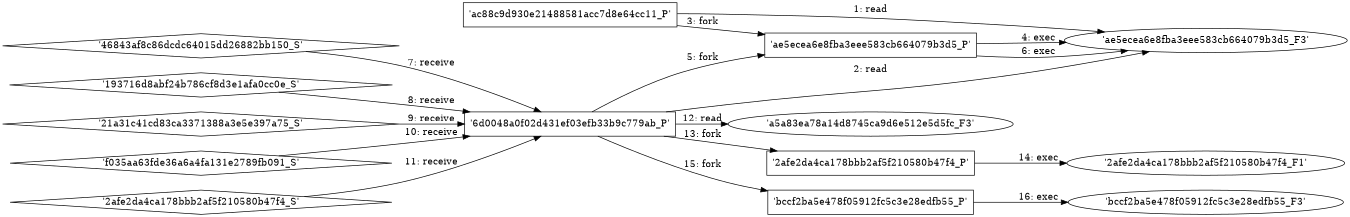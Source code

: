 digraph "D:\Learning\Paper\apt\基于CTI的攻击预警\Dataset\攻击图\ASGfromALLCTI\ClamAV for Windows.dot" {
rankdir="LR"
size="9"
fixedsize="false"
splines="true"
nodesep=0.3
ranksep=0
fontsize=10
overlap="scalexy"
engine= "neato"
	"'ae5ecea6e8fba3eee583cb664079b3d5_F3'" [node_type=file shape=ellipse]
	"'ac88c9d930e21488581acc7d8e64cc11_P'" [node_type=Process shape=box]
	"'ac88c9d930e21488581acc7d8e64cc11_P'" -> "'ae5ecea6e8fba3eee583cb664079b3d5_F3'" [label="1: read"]
	"'ae5ecea6e8fba3eee583cb664079b3d5_F3'" [node_type=file shape=ellipse]
	"'6d0048a0f02d431ef03efb33b9c779ab_P'" [node_type=Process shape=box]
	"'6d0048a0f02d431ef03efb33b9c779ab_P'" -> "'ae5ecea6e8fba3eee583cb664079b3d5_F3'" [label="2: read"]
	"'ac88c9d930e21488581acc7d8e64cc11_P'" [node_type=Process shape=box]
	"'ae5ecea6e8fba3eee583cb664079b3d5_P'" [node_type=Process shape=box]
	"'ac88c9d930e21488581acc7d8e64cc11_P'" -> "'ae5ecea6e8fba3eee583cb664079b3d5_P'" [label="3: fork"]
	"'ae5ecea6e8fba3eee583cb664079b3d5_P'" [node_type=Process shape=box]
	"'ae5ecea6e8fba3eee583cb664079b3d5_F3'" [node_type=File shape=ellipse]
	"'ae5ecea6e8fba3eee583cb664079b3d5_P'" -> "'ae5ecea6e8fba3eee583cb664079b3d5_F3'" [label="4: exec"]
	"'6d0048a0f02d431ef03efb33b9c779ab_P'" [node_type=Process shape=box]
	"'ae5ecea6e8fba3eee583cb664079b3d5_P'" [node_type=Process shape=box]
	"'6d0048a0f02d431ef03efb33b9c779ab_P'" -> "'ae5ecea6e8fba3eee583cb664079b3d5_P'" [label="5: fork"]
	"'ae5ecea6e8fba3eee583cb664079b3d5_P'" [node_type=Process shape=box]
	"'ae5ecea6e8fba3eee583cb664079b3d5_F3'" [node_type=File shape=ellipse]
	"'ae5ecea6e8fba3eee583cb664079b3d5_P'" -> "'ae5ecea6e8fba3eee583cb664079b3d5_F3'" [label="6: exec"]
	"'6d0048a0f02d431ef03efb33b9c779ab_P'" [node_type=Process shape=box]
	"'46843af8c86dcdc64015dd26882bb150_S'" [node_type=Socket shape=diamond]
	"'46843af8c86dcdc64015dd26882bb150_S'" -> "'6d0048a0f02d431ef03efb33b9c779ab_P'" [label="7: receive"]
	"'6d0048a0f02d431ef03efb33b9c779ab_P'" [node_type=Process shape=box]
	"'193716d8abf24b786cf8d3e1afa0cc0e_S'" [node_type=Socket shape=diamond]
	"'193716d8abf24b786cf8d3e1afa0cc0e_S'" -> "'6d0048a0f02d431ef03efb33b9c779ab_P'" [label="8: receive"]
	"'6d0048a0f02d431ef03efb33b9c779ab_P'" [node_type=Process shape=box]
	"'21a31c41cd83ca3371388a3e5e397a75_S'" [node_type=Socket shape=diamond]
	"'21a31c41cd83ca3371388a3e5e397a75_S'" -> "'6d0048a0f02d431ef03efb33b9c779ab_P'" [label="9: receive"]
	"'6d0048a0f02d431ef03efb33b9c779ab_P'" [node_type=Process shape=box]
	"'f035aa63fde36a6a4fa131e2789fb091_S'" [node_type=Socket shape=diamond]
	"'f035aa63fde36a6a4fa131e2789fb091_S'" -> "'6d0048a0f02d431ef03efb33b9c779ab_P'" [label="10: receive"]
	"'6d0048a0f02d431ef03efb33b9c779ab_P'" [node_type=Process shape=box]
	"'2afe2da4ca178bbb2af5f210580b47f4_S'" [node_type=Socket shape=diamond]
	"'2afe2da4ca178bbb2af5f210580b47f4_S'" -> "'6d0048a0f02d431ef03efb33b9c779ab_P'" [label="11: receive"]
	"'a5a83ea78a14d8745ca9d6e512e5d5fc_F3'" [node_type=file shape=ellipse]
	"'6d0048a0f02d431ef03efb33b9c779ab_P'" [node_type=Process shape=box]
	"'6d0048a0f02d431ef03efb33b9c779ab_P'" -> "'a5a83ea78a14d8745ca9d6e512e5d5fc_F3'" [label="12: read"]
	"'6d0048a0f02d431ef03efb33b9c779ab_P'" [node_type=Process shape=box]
	"'2afe2da4ca178bbb2af5f210580b47f4_P'" [node_type=Process shape=box]
	"'6d0048a0f02d431ef03efb33b9c779ab_P'" -> "'2afe2da4ca178bbb2af5f210580b47f4_P'" [label="13: fork"]
	"'2afe2da4ca178bbb2af5f210580b47f4_P'" [node_type=Process shape=box]
	"'2afe2da4ca178bbb2af5f210580b47f4_F1'" [node_type=File shape=ellipse]
	"'2afe2da4ca178bbb2af5f210580b47f4_P'" -> "'2afe2da4ca178bbb2af5f210580b47f4_F1'" [label="14: exec"]
	"'6d0048a0f02d431ef03efb33b9c779ab_P'" [node_type=Process shape=box]
	"'bccf2ba5e478f05912fc5c3e28edfb55_P'" [node_type=Process shape=box]
	"'6d0048a0f02d431ef03efb33b9c779ab_P'" -> "'bccf2ba5e478f05912fc5c3e28edfb55_P'" [label="15: fork"]
	"'bccf2ba5e478f05912fc5c3e28edfb55_P'" [node_type=Process shape=box]
	"'bccf2ba5e478f05912fc5c3e28edfb55_F3'" [node_type=File shape=ellipse]
	"'bccf2ba5e478f05912fc5c3e28edfb55_P'" -> "'bccf2ba5e478f05912fc5c3e28edfb55_F3'" [label="16: exec"]
}
